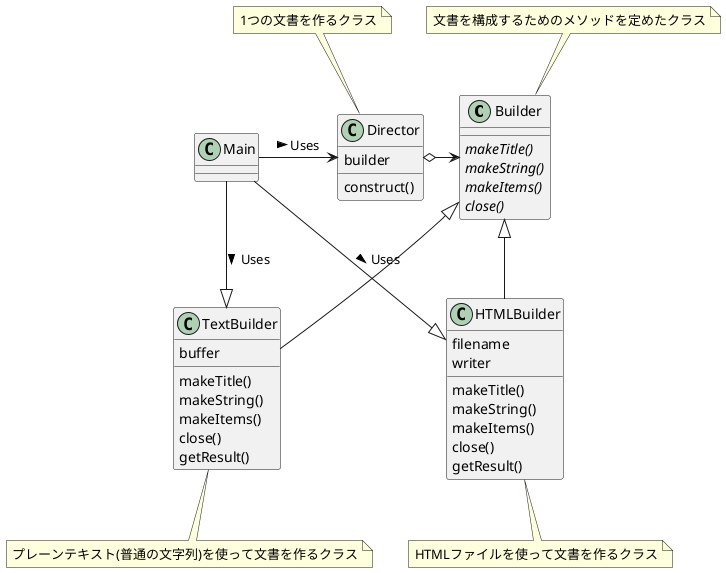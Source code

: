 @startuml
class Builder {
  {abstract} makeTitle()
  {abstract} makeString()
  {abstract} makeItems()
  {abstract} close()
}
note top: 文書を構成するためのメソッドを定めたクラス
class Director {
  builder
  construct()
}
note top: 1つの文書を作るクラス
class TextBuilder {
  buffer
  makeTitle()
  makeString()
  makeItems()
  close()
  getResult()
}
note bottom: プレーンテキスト(普通の文字列)を使って文書を作るクラス
class HTMLBuilder {
  filename
  writer
  makeTitle()
  makeString()
  makeItems()
  close()
  getResult()
}
note bottom: HTMLファイルを使って文書を作るクラス
class Main {
}

Director <-left- Main : Uses <
Builder <-left-o Director
Builder <|-down- TextBuilder
Builder <|-down- HTMLBuilder
TextBuilder <|-up- Main : Uses <
HTMLBuilder <|-up- Main : Uses <
@enduml
